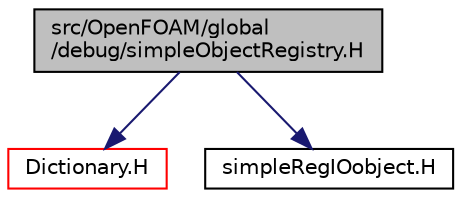 digraph "src/OpenFOAM/global/debug/simpleObjectRegistry.H"
{
  bgcolor="transparent";
  edge [fontname="Helvetica",fontsize="10",labelfontname="Helvetica",labelfontsize="10"];
  node [fontname="Helvetica",fontsize="10",shape=record];
  Node0 [label="src/OpenFOAM/global\l/debug/simpleObjectRegistry.H",height=0.2,width=0.4,color="black", fillcolor="grey75", style="filled", fontcolor="black"];
  Node0 -> Node1 [color="midnightblue",fontsize="10",style="solid",fontname="Helvetica"];
  Node1 [label="Dictionary.H",height=0.2,width=0.4,color="red",URL="$a09125.html"];
  Node0 -> Node35 [color="midnightblue",fontsize="10",style="solid",fontname="Helvetica"];
  Node35 [label="simpleRegIOobject.H",height=0.2,width=0.4,color="black",URL="$a10988.html"];
}
